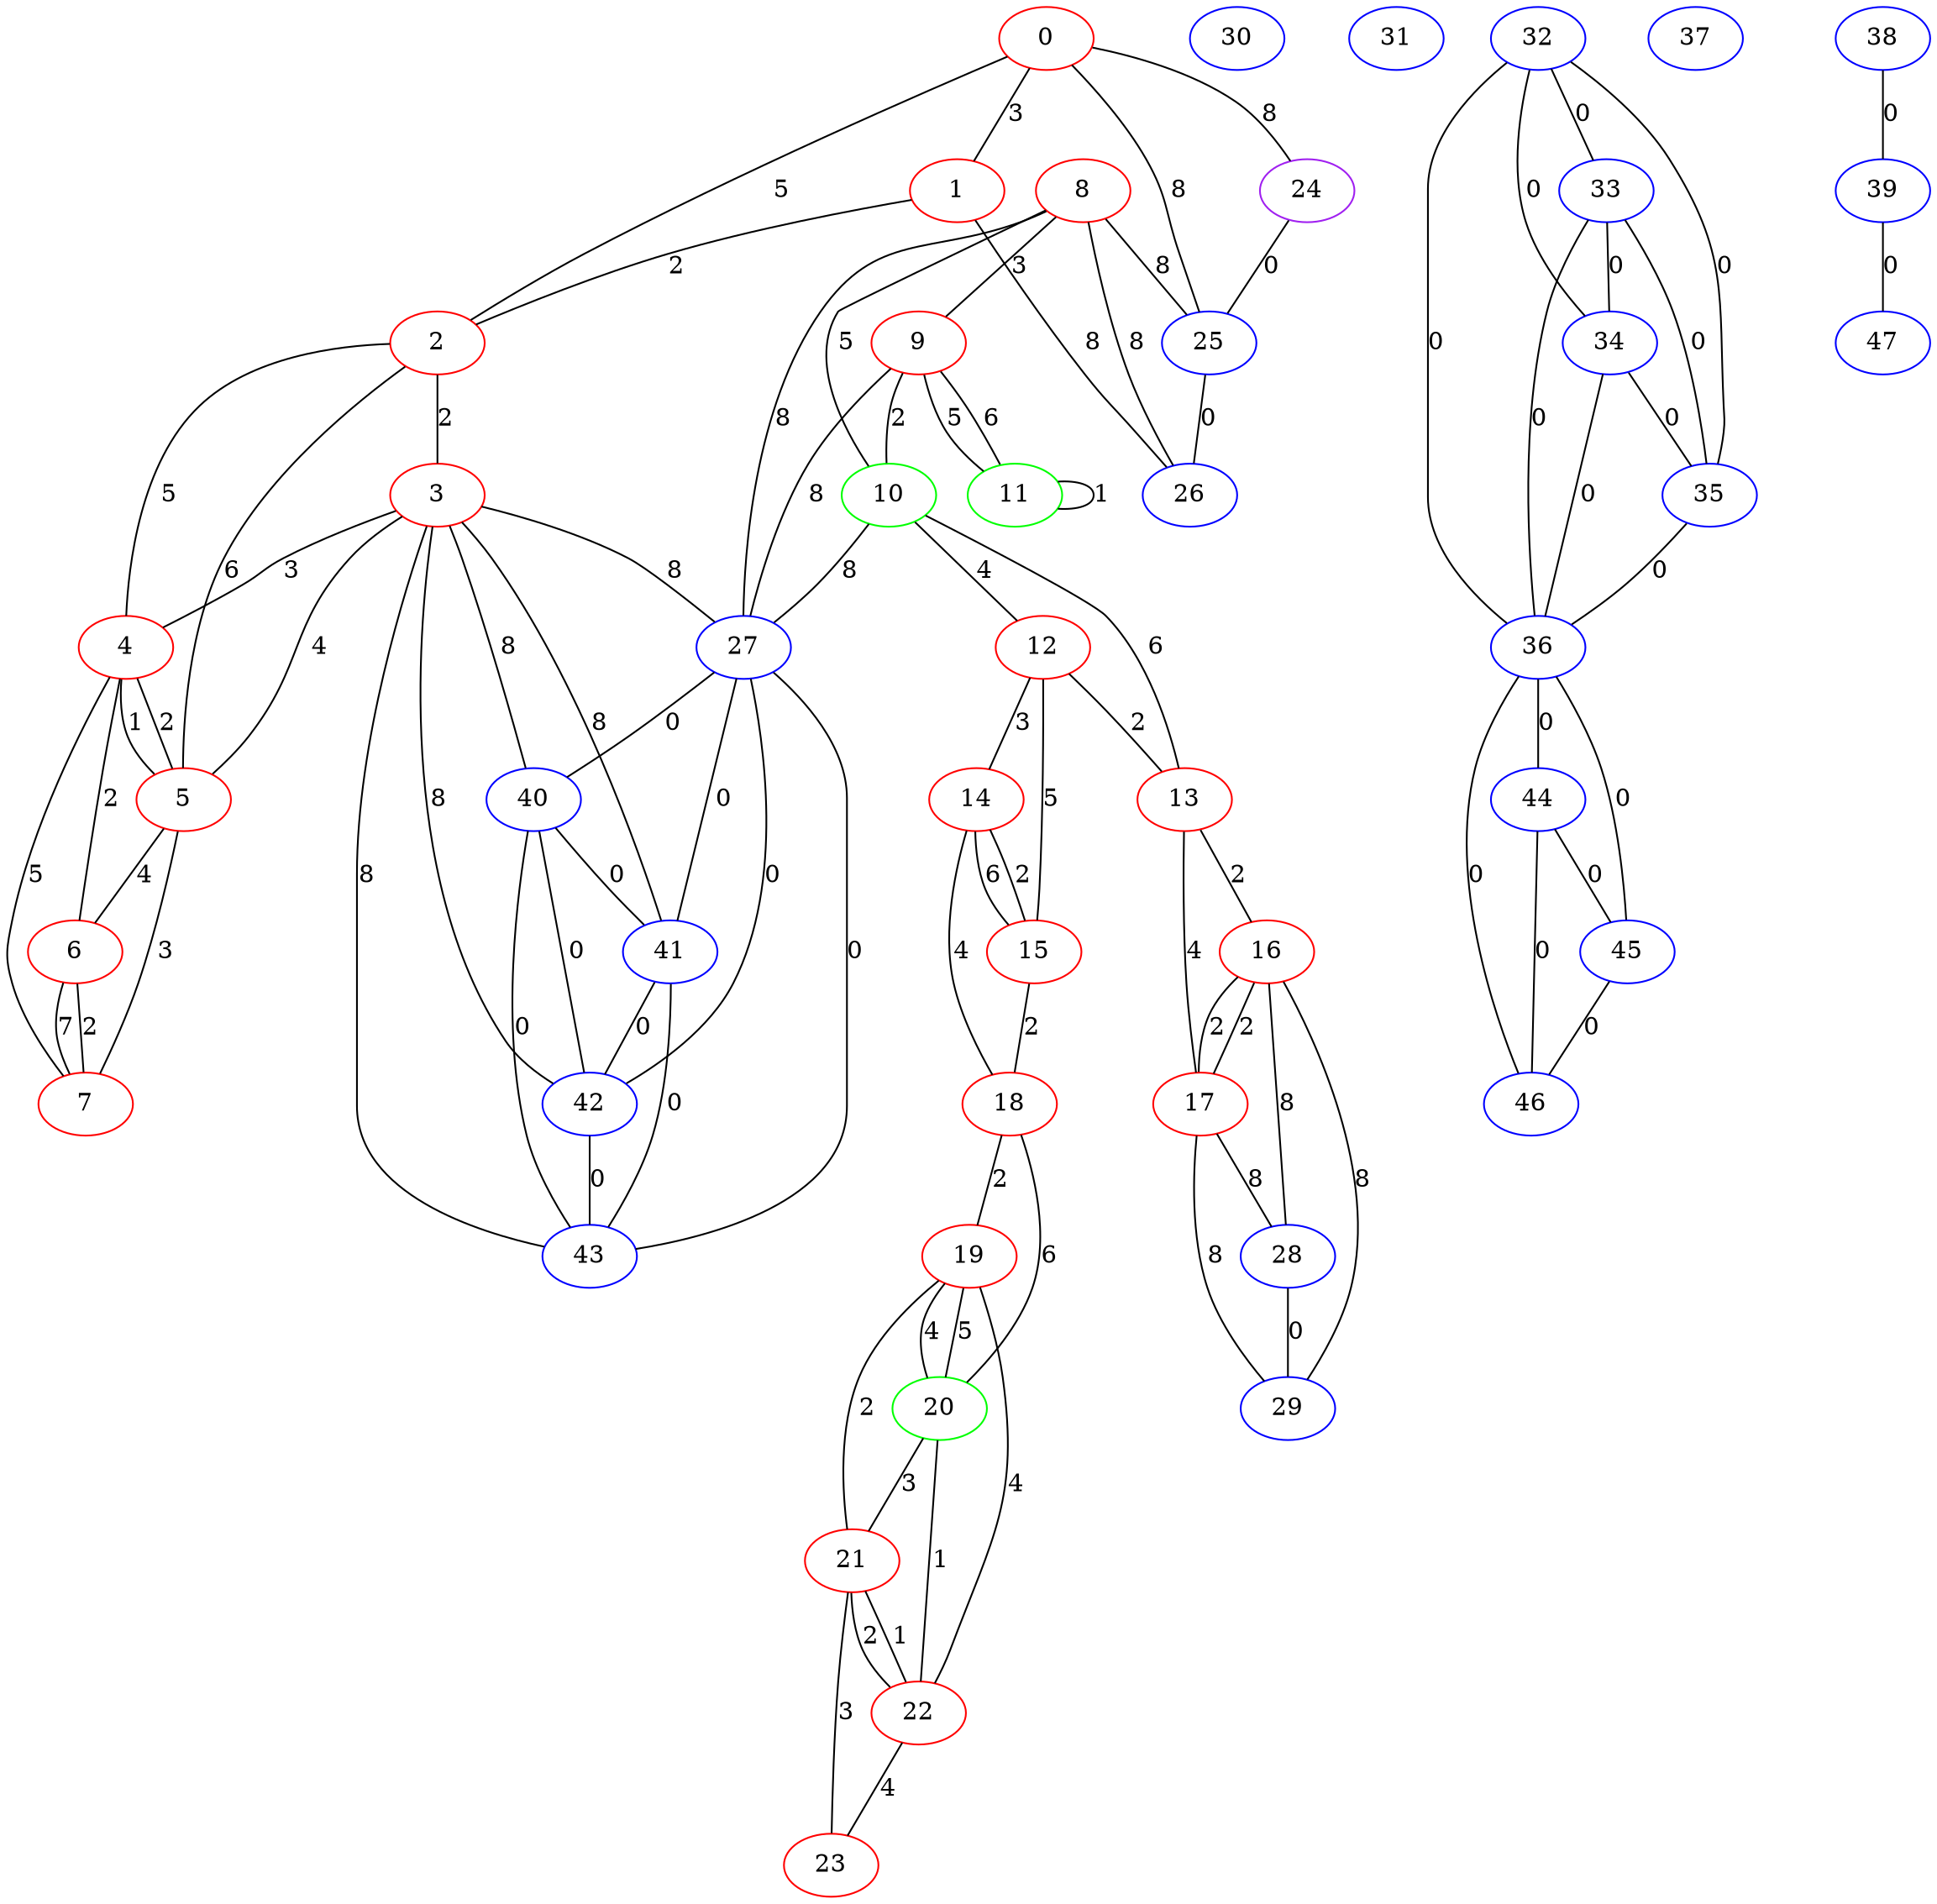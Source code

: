 graph "" {
0 [color=red, weight=1];
1 [color=red, weight=1];
2 [color=red, weight=1];
3 [color=red, weight=1];
4 [color=red, weight=1];
5 [color=red, weight=1];
6 [color=red, weight=1];
7 [color=red, weight=1];
8 [color=red, weight=1];
9 [color=red, weight=1];
10 [color=green, weight=2];
11 [color=green, weight=2];
12 [color=red, weight=1];
13 [color=red, weight=1];
14 [color=red, weight=1];
15 [color=red, weight=1];
16 [color=red, weight=1];
17 [color=red, weight=1];
18 [color=red, weight=1];
19 [color=red, weight=1];
20 [color=green, weight=2];
21 [color=red, weight=1];
22 [color=red, weight=1];
23 [color=red, weight=1];
24 [color=purple, weight=4];
25 [color=blue, weight=3];
26 [color=blue, weight=3];
27 [color=blue, weight=3];
28 [color=blue, weight=3];
29 [color=blue, weight=3];
30 [color=blue, weight=3];
31 [color=blue, weight=3];
32 [color=blue, weight=3];
33 [color=blue, weight=3];
34 [color=blue, weight=3];
35 [color=blue, weight=3];
36 [color=blue, weight=3];
37 [color=blue, weight=3];
38 [color=blue, weight=3];
39 [color=blue, weight=3];
40 [color=blue, weight=3];
41 [color=blue, weight=3];
42 [color=blue, weight=3];
43 [color=blue, weight=3];
44 [color=blue, weight=3];
45 [color=blue, weight=3];
46 [color=blue, weight=3];
47 [color=blue, weight=3];
0 -- 24  [key=0, label=8];
0 -- 1  [key=0, label=3];
0 -- 2  [key=0, label=5];
0 -- 25  [key=0, label=8];
1 -- 2  [key=0, label=2];
1 -- 26  [key=0, label=8];
2 -- 3  [key=0, label=2];
2 -- 4  [key=0, label=5];
2 -- 5  [key=0, label=6];
3 -- 4  [key=0, label=3];
3 -- 5  [key=0, label=4];
3 -- 40  [key=0, label=8];
3 -- 41  [key=0, label=8];
3 -- 42  [key=0, label=8];
3 -- 43  [key=0, label=8];
3 -- 27  [key=0, label=8];
4 -- 5  [key=0, label=2];
4 -- 5  [key=1, label=1];
4 -- 6  [key=0, label=2];
4 -- 7  [key=0, label=5];
5 -- 6  [key=0, label=4];
5 -- 7  [key=0, label=3];
6 -- 7  [key=0, label=7];
6 -- 7  [key=1, label=2];
8 -- 9  [key=0, label=3];
8 -- 10  [key=0, label=5];
8 -- 27  [key=0, label=8];
8 -- 26  [key=0, label=8];
8 -- 25  [key=0, label=8];
9 -- 27  [key=0, label=8];
9 -- 10  [key=0, label=2];
9 -- 11  [key=0, label=6];
9 -- 11  [key=1, label=5];
10 -- 27  [key=0, label=8];
10 -- 12  [key=0, label=4];
10 -- 13  [key=0, label=6];
11 -- 11  [key=0, label=1];
12 -- 13  [key=0, label=2];
12 -- 14  [key=0, label=3];
12 -- 15  [key=0, label=5];
13 -- 16  [key=0, label=2];
13 -- 17  [key=0, label=4];
14 -- 18  [key=0, label=4];
14 -- 15  [key=0, label=2];
14 -- 15  [key=1, label=6];
15 -- 18  [key=0, label=2];
16 -- 17  [key=0, label=2];
16 -- 17  [key=1, label=2];
16 -- 28  [key=0, label=8];
16 -- 29  [key=0, label=8];
17 -- 28  [key=0, label=8];
17 -- 29  [key=0, label=8];
18 -- 19  [key=0, label=2];
18 -- 20  [key=0, label=6];
19 -- 20  [key=0, label=4];
19 -- 20  [key=1, label=5];
19 -- 21  [key=0, label=2];
19 -- 22  [key=0, label=4];
20 -- 21  [key=0, label=3];
20 -- 22  [key=0, label=1];
21 -- 22  [key=0, label=2];
21 -- 22  [key=1, label=1];
21 -- 23  [key=0, label=3];
22 -- 23  [key=0, label=4];
24 -- 25  [key=0, label=0];
25 -- 26  [key=0, label=0];
27 -- 43  [key=0, label=0];
27 -- 40  [key=0, label=0];
27 -- 41  [key=0, label=0];
27 -- 42  [key=0, label=0];
28 -- 29  [key=0, label=0];
32 -- 33  [key=0, label=0];
32 -- 34  [key=0, label=0];
32 -- 35  [key=0, label=0];
32 -- 36  [key=0, label=0];
33 -- 34  [key=0, label=0];
33 -- 35  [key=0, label=0];
33 -- 36  [key=0, label=0];
34 -- 35  [key=0, label=0];
34 -- 36  [key=0, label=0];
35 -- 36  [key=0, label=0];
36 -- 44  [key=0, label=0];
36 -- 45  [key=0, label=0];
36 -- 46  [key=0, label=0];
38 -- 39  [key=0, label=0];
39 -- 47  [key=0, label=0];
40 -- 41  [key=0, label=0];
40 -- 42  [key=0, label=0];
40 -- 43  [key=0, label=0];
41 -- 43  [key=0, label=0];
41 -- 42  [key=0, label=0];
42 -- 43  [key=0, label=0];
44 -- 45  [key=0, label=0];
44 -- 46  [key=0, label=0];
45 -- 46  [key=0, label=0];
}
